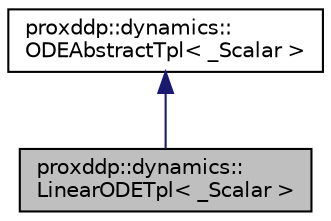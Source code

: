 digraph "proxddp::dynamics::LinearODETpl&lt; _Scalar &gt;"
{
 // LATEX_PDF_SIZE
  bgcolor="transparent";
  edge [fontname="Helvetica",fontsize="10",labelfontname="Helvetica",labelfontsize="10"];
  node [fontname="Helvetica",fontsize="10",shape=record];
  Node1 [label="proxddp::dynamics::\lLinearODETpl\< _Scalar \>",height=0.2,width=0.4,color="black", fillcolor="grey75", style="filled", fontcolor="black",tooltip="Linear ordinary differential equation ."];
  Node2 -> Node1 [dir="back",color="midnightblue",fontsize="10",style="solid",fontname="Helvetica"];
  Node2 [label="proxddp::dynamics::\lODEAbstractTpl\< _Scalar \>",height=0.2,width=0.4,color="black",URL="$structproxddp_1_1dynamics_1_1ODEAbstractTpl.html",tooltip="Base class for ODE dynamics ."];
}
